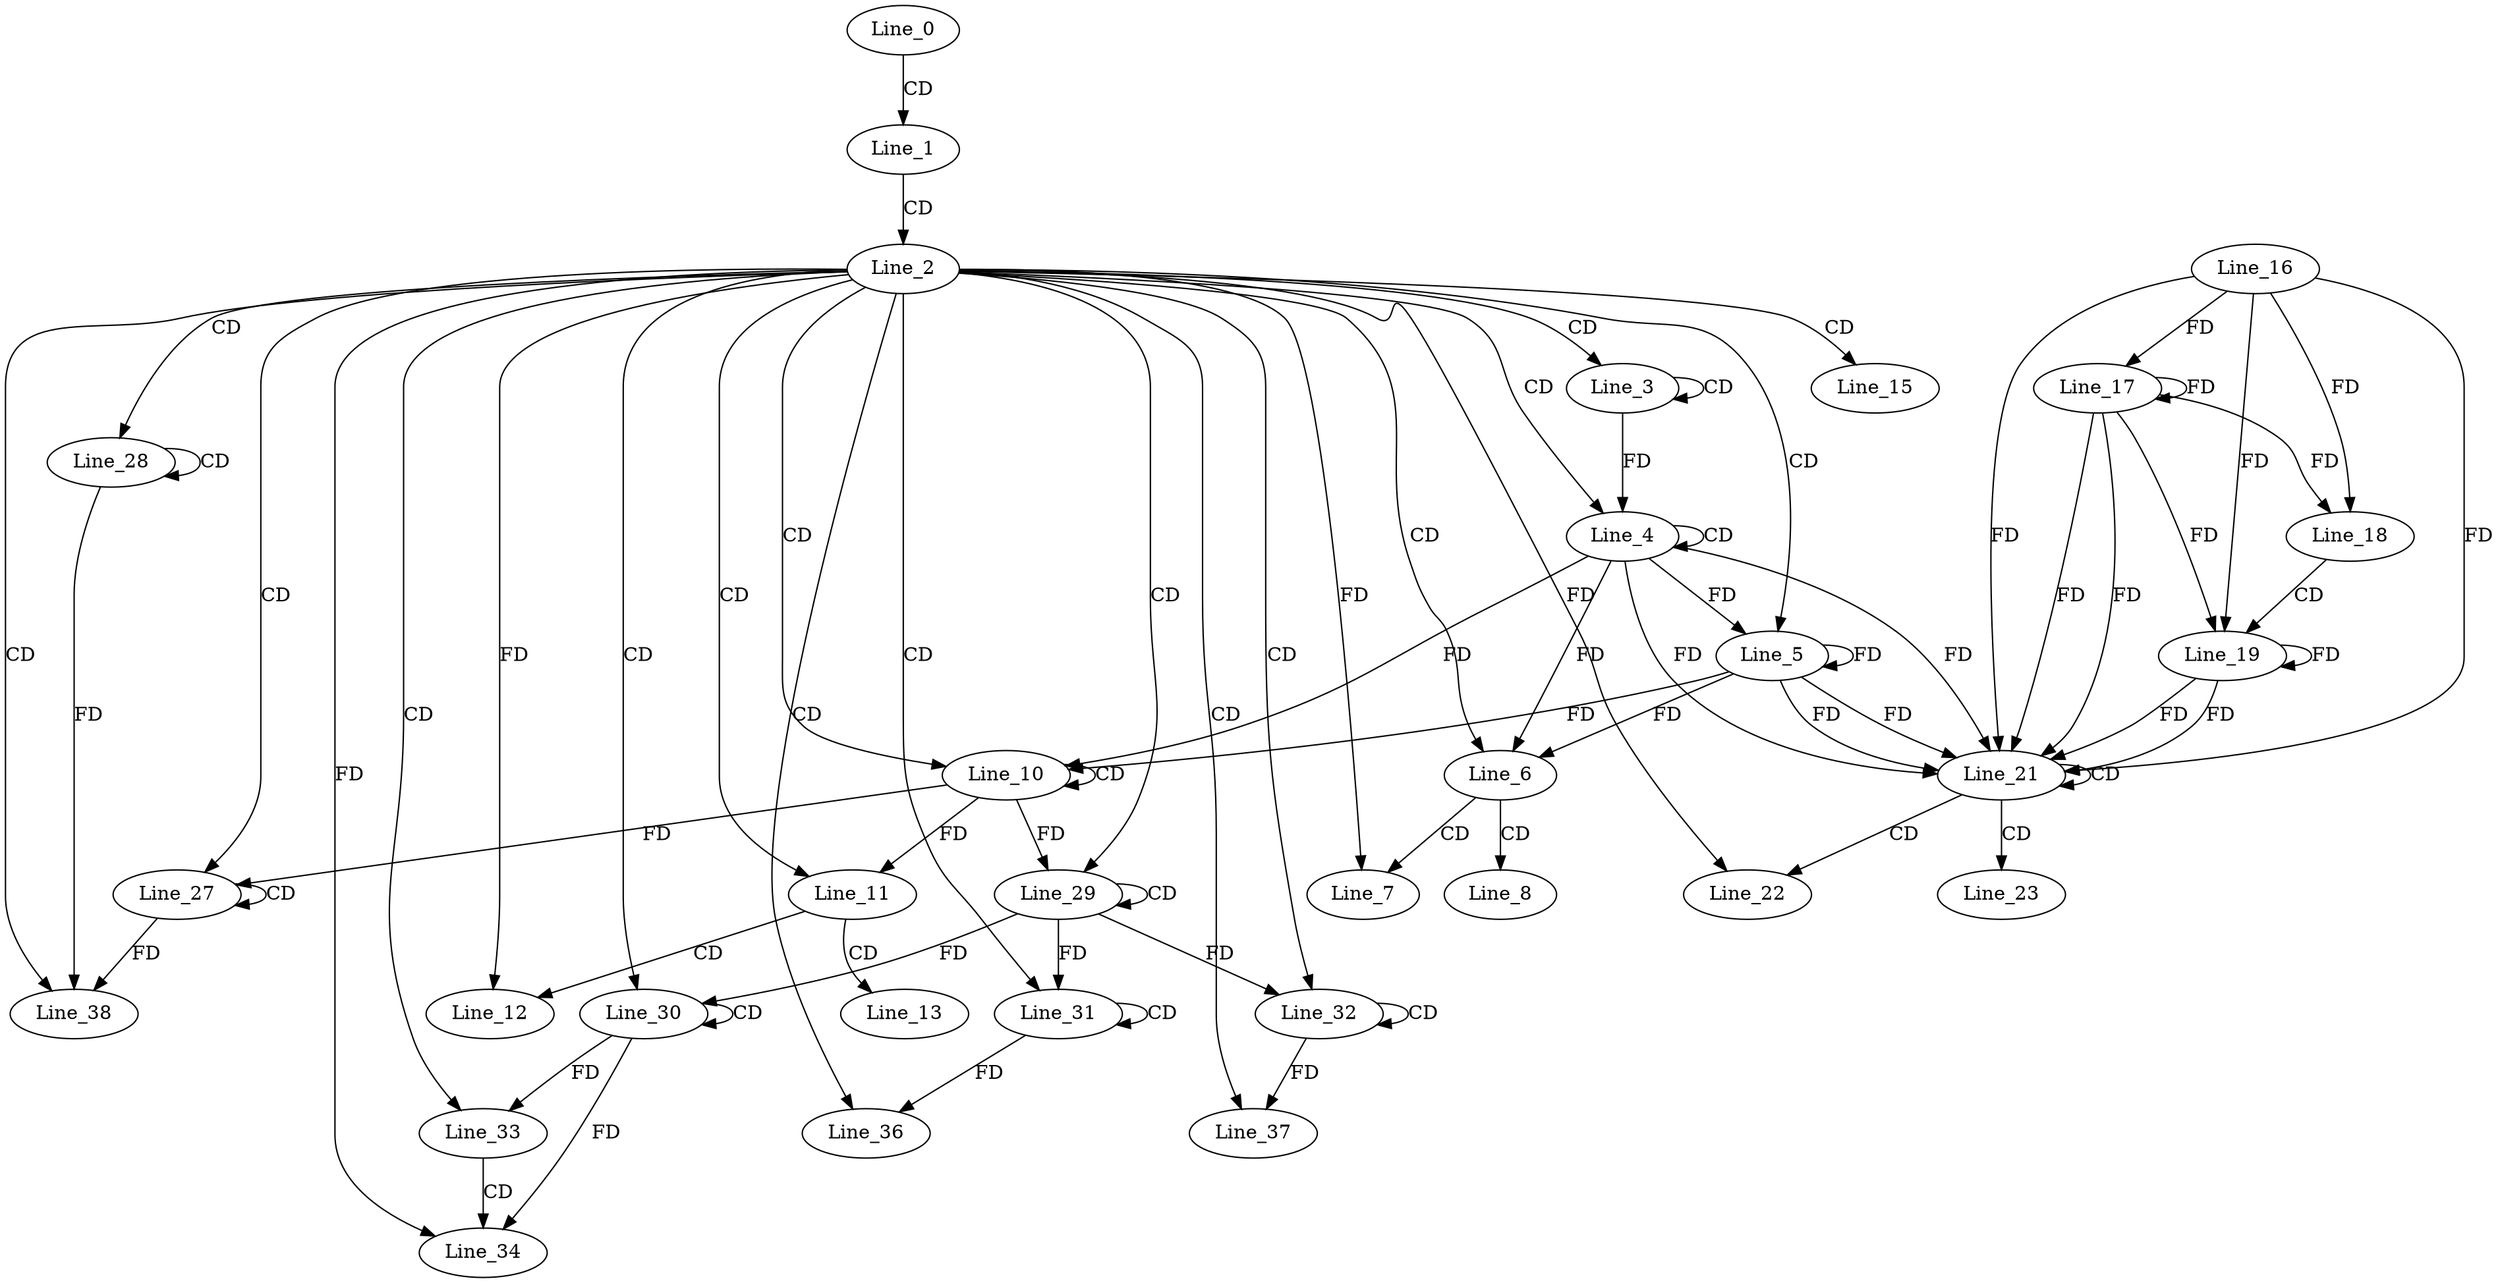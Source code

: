 digraph G {
  Line_0;
  Line_1;
  Line_2;
  Line_3;
  Line_3;
  Line_4;
  Line_4;
  Line_4;
  Line_5;
  Line_5;
  Line_6;
  Line_6;
  Line_6;
  Line_7;
  Line_8;
  Line_10;
  Line_10;
  Line_11;
  Line_12;
  Line_13;
  Line_15;
  Line_16;
  Line_17;
  Line_17;
  Line_18;
  Line_18;
  Line_19;
  Line_19;
  Line_21;
  Line_21;
  Line_22;
  Line_23;
  Line_27;
  Line_27;
  Line_28;
  Line_28;
  Line_29;
  Line_29;
  Line_30;
  Line_30;
  Line_31;
  Line_31;
  Line_32;
  Line_32;
  Line_33;
  Line_34;
  Line_36;
  Line_37;
  Line_38;
  Line_0 -> Line_1 [ label="CD" ];
  Line_1 -> Line_2 [ label="CD" ];
  Line_2 -> Line_3 [ label="CD" ];
  Line_3 -> Line_3 [ label="CD" ];
  Line_2 -> Line_4 [ label="CD" ];
  Line_4 -> Line_4 [ label="CD" ];
  Line_3 -> Line_4 [ label="FD" ];
  Line_2 -> Line_5 [ label="CD" ];
  Line_4 -> Line_5 [ label="FD" ];
  Line_5 -> Line_5 [ label="FD" ];
  Line_2 -> Line_6 [ label="CD" ];
  Line_4 -> Line_6 [ label="FD" ];
  Line_5 -> Line_6 [ label="FD" ];
  Line_6 -> Line_7 [ label="CD" ];
  Line_2 -> Line_7 [ label="FD" ];
  Line_6 -> Line_8 [ label="CD" ];
  Line_2 -> Line_10 [ label="CD" ];
  Line_10 -> Line_10 [ label="CD" ];
  Line_4 -> Line_10 [ label="FD" ];
  Line_5 -> Line_10 [ label="FD" ];
  Line_2 -> Line_11 [ label="CD" ];
  Line_10 -> Line_11 [ label="FD" ];
  Line_11 -> Line_12 [ label="CD" ];
  Line_2 -> Line_12 [ label="FD" ];
  Line_11 -> Line_13 [ label="CD" ];
  Line_2 -> Line_15 [ label="CD" ];
  Line_16 -> Line_17 [ label="FD" ];
  Line_17 -> Line_17 [ label="FD" ];
  Line_16 -> Line_18 [ label="FD" ];
  Line_17 -> Line_18 [ label="FD" ];
  Line_18 -> Line_19 [ label="CD" ];
  Line_16 -> Line_19 [ label="FD" ];
  Line_17 -> Line_19 [ label="FD" ];
  Line_19 -> Line_19 [ label="FD" ];
  Line_16 -> Line_21 [ label="FD" ];
  Line_17 -> Line_21 [ label="FD" ];
  Line_19 -> Line_21 [ label="FD" ];
  Line_4 -> Line_21 [ label="FD" ];
  Line_5 -> Line_21 [ label="FD" ];
  Line_21 -> Line_21 [ label="CD" ];
  Line_16 -> Line_21 [ label="FD" ];
  Line_17 -> Line_21 [ label="FD" ];
  Line_19 -> Line_21 [ label="FD" ];
  Line_4 -> Line_21 [ label="FD" ];
  Line_5 -> Line_21 [ label="FD" ];
  Line_21 -> Line_22 [ label="CD" ];
  Line_2 -> Line_22 [ label="FD" ];
  Line_21 -> Line_23 [ label="CD" ];
  Line_2 -> Line_27 [ label="CD" ];
  Line_27 -> Line_27 [ label="CD" ];
  Line_10 -> Line_27 [ label="FD" ];
  Line_2 -> Line_28 [ label="CD" ];
  Line_28 -> Line_28 [ label="CD" ];
  Line_2 -> Line_29 [ label="CD" ];
  Line_29 -> Line_29 [ label="CD" ];
  Line_10 -> Line_29 [ label="FD" ];
  Line_2 -> Line_30 [ label="CD" ];
  Line_30 -> Line_30 [ label="CD" ];
  Line_29 -> Line_30 [ label="FD" ];
  Line_2 -> Line_31 [ label="CD" ];
  Line_31 -> Line_31 [ label="CD" ];
  Line_29 -> Line_31 [ label="FD" ];
  Line_2 -> Line_32 [ label="CD" ];
  Line_32 -> Line_32 [ label="CD" ];
  Line_29 -> Line_32 [ label="FD" ];
  Line_2 -> Line_33 [ label="CD" ];
  Line_30 -> Line_33 [ label="FD" ];
  Line_33 -> Line_34 [ label="CD" ];
  Line_2 -> Line_34 [ label="FD" ];
  Line_30 -> Line_34 [ label="FD" ];
  Line_2 -> Line_36 [ label="CD" ];
  Line_31 -> Line_36 [ label="FD" ];
  Line_2 -> Line_37 [ label="CD" ];
  Line_32 -> Line_37 [ label="FD" ];
  Line_2 -> Line_38 [ label="CD" ];
  Line_27 -> Line_38 [ label="FD" ];
  Line_28 -> Line_38 [ label="FD" ];
}
